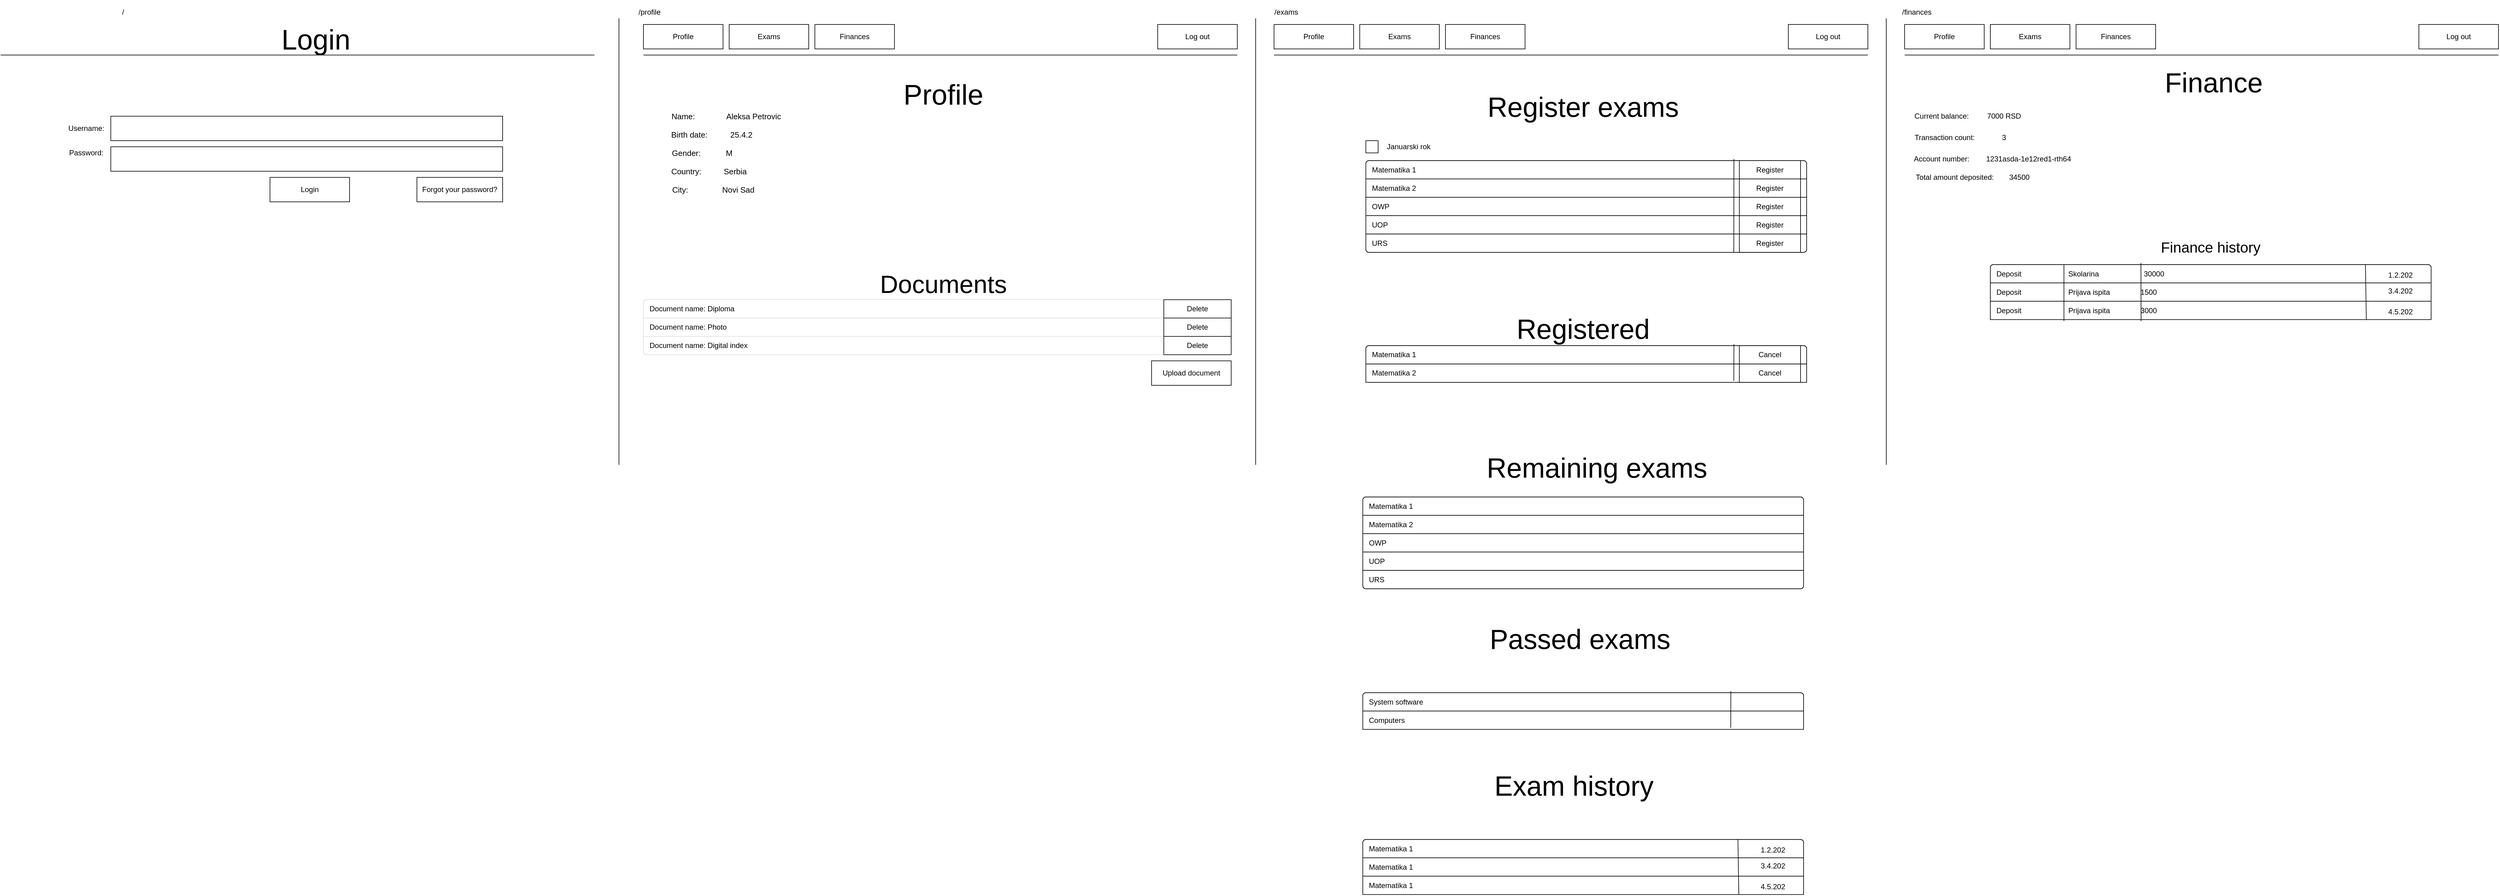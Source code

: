 <mxfile version="14.5.10" type="google"><diagram id="aL92KvSwCfQG6GopZ0s0" name="Page-1"><mxGraphModel dx="1390" dy="1880" grid="1" gridSize="10" guides="1" tooltips="1" connect="1" arrows="1" fold="1" page="1" pageScale="1" pageWidth="850" pageHeight="1100" math="0" shadow="0"><root><mxCell id="0"/><mxCell id="1" parent="0"/><mxCell id="1wbubW9WMwobpPyEyEM_-7" value="" style="endArrow=none;html=1;" parent="1" edge="1"><mxGeometry width="50" height="50" relative="1" as="geometry"><mxPoint x="70" y="80" as="sourcePoint"/><mxPoint x="1040" y="80" as="targetPoint"/></mxGeometry></mxCell><mxCell id="1wbubW9WMwobpPyEyEM_-9" value="" style="rounded=0;whiteSpace=wrap;html=1;" parent="1" vertex="1"><mxGeometry x="250" y="180" width="640" height="40" as="geometry"/></mxCell><mxCell id="1wbubW9WMwobpPyEyEM_-10" value="Username:" style="text;html=1;strokeColor=none;fillColor=none;align=center;verticalAlign=middle;whiteSpace=wrap;rounded=0;" parent="1" vertex="1"><mxGeometry x="190" y="190" width="40" height="20" as="geometry"/></mxCell><mxCell id="1wbubW9WMwobpPyEyEM_-11" value="" style="rounded=0;whiteSpace=wrap;html=1;" parent="1" vertex="1"><mxGeometry x="250" y="230" width="640" height="40" as="geometry"/></mxCell><mxCell id="1wbubW9WMwobpPyEyEM_-12" value="Password: " style="text;html=1;strokeColor=none;fillColor=none;align=center;verticalAlign=middle;whiteSpace=wrap;rounded=0;" parent="1" vertex="1"><mxGeometry x="190" y="230" width="40" height="20" as="geometry"/></mxCell><mxCell id="1wbubW9WMwobpPyEyEM_-13" value="Profile" style="rounded=0;whiteSpace=wrap;html=1;" parent="1" vertex="1"><mxGeometry x="1120" y="30" width="130" height="40" as="geometry"/></mxCell><mxCell id="1wbubW9WMwobpPyEyEM_-16" value="&lt;div&gt;Log out&lt;/div&gt;" style="rounded=0;whiteSpace=wrap;html=1;" parent="1" vertex="1"><mxGeometry x="1960" y="30" width="130" height="40" as="geometry"/></mxCell><mxCell id="1wbubW9WMwobpPyEyEM_-17" value="Finances" style="rounded=0;whiteSpace=wrap;html=1;" parent="1" vertex="1"><mxGeometry x="1400" y="30" width="130" height="40" as="geometry"/></mxCell><mxCell id="1wbubW9WMwobpPyEyEM_-18" value="Exams" style="rounded=0;whiteSpace=wrap;html=1;" parent="1" vertex="1"><mxGeometry x="1260" y="30" width="130" height="40" as="geometry"/></mxCell><mxCell id="1wbubW9WMwobpPyEyEM_-20" value="" style="endArrow=none;html=1;" parent="1" edge="1"><mxGeometry width="50" height="50" relative="1" as="geometry"><mxPoint x="1080" y="750" as="sourcePoint"/><mxPoint x="1080" y="20" as="targetPoint"/></mxGeometry></mxCell><mxCell id="1wbubW9WMwobpPyEyEM_-21" value="&lt;font style=&quot;font-size: 46px&quot;&gt;Login&lt;/font&gt;" style="text;html=1;strokeColor=none;fillColor=none;align=center;verticalAlign=middle;whiteSpace=wrap;rounded=0;" parent="1" vertex="1"><mxGeometry x="425" y="-10" width="320" height="130" as="geometry"/></mxCell><mxCell id="1wbubW9WMwobpPyEyEM_-22" value="&lt;div&gt;Login&lt;/div&gt;" style="rounded=0;whiteSpace=wrap;html=1;" parent="1" vertex="1"><mxGeometry x="510" y="280" width="130" height="40" as="geometry"/></mxCell><mxCell id="1wbubW9WMwobpPyEyEM_-23" value="/" style="text;html=1;strokeColor=none;fillColor=none;align=center;verticalAlign=middle;whiteSpace=wrap;rounded=0;" parent="1" vertex="1"><mxGeometry x="250" width="40" height="20" as="geometry"/></mxCell><mxCell id="1wbubW9WMwobpPyEyEM_-24" value="/profile" style="text;html=1;strokeColor=none;fillColor=none;align=center;verticalAlign=middle;whiteSpace=wrap;rounded=0;" parent="1" vertex="1"><mxGeometry x="1110" width="40" height="20" as="geometry"/></mxCell><mxCell id="1wbubW9WMwobpPyEyEM_-25" value="" style="endArrow=none;html=1;" parent="1" edge="1"><mxGeometry width="50" height="50" relative="1" as="geometry"><mxPoint x="1120" y="80" as="sourcePoint"/><mxPoint x="2090" y="80" as="targetPoint"/></mxGeometry></mxCell><mxCell id="1wbubW9WMwobpPyEyEM_-26" value="&lt;font style=&quot;font-size: 46px&quot;&gt;Profile&lt;/font&gt;" style="text;html=1;strokeColor=none;fillColor=none;align=center;verticalAlign=middle;whiteSpace=wrap;rounded=0;" parent="1" vertex="1"><mxGeometry x="1450" y="80" width="320" height="130" as="geometry"/></mxCell><mxCell id="1wbubW9WMwobpPyEyEM_-27" value="Country:" style="text;html=1;strokeColor=none;fillColor=none;align=center;verticalAlign=middle;whiteSpace=wrap;rounded=0;strokeWidth=1;fontSize=13;" parent="1" vertex="1"><mxGeometry x="1170" y="260" width="40" height="20" as="geometry"/></mxCell><mxCell id="1wbubW9WMwobpPyEyEM_-28" value="&lt;div style=&quot;font-size: 13px;&quot;&gt;City:&lt;/div&gt;" style="text;html=1;strokeColor=none;fillColor=none;align=center;verticalAlign=middle;whiteSpace=wrap;rounded=0;strokeWidth=1;fontSize=13;" parent="1" vertex="1"><mxGeometry x="1160" y="290" width="40" height="20" as="geometry"/></mxCell><mxCell id="1wbubW9WMwobpPyEyEM_-29" value="Name:" style="text;html=1;strokeColor=none;fillColor=none;align=center;verticalAlign=middle;whiteSpace=wrap;rounded=0;strokeWidth=1;fontSize=13;" parent="1" vertex="1"><mxGeometry x="1165" y="170" width="40" height="20" as="geometry"/></mxCell><mxCell id="1wbubW9WMwobpPyEyEM_-30" value="Birth date:" style="text;html=1;strokeColor=none;fillColor=none;align=center;verticalAlign=middle;whiteSpace=wrap;rounded=0;strokeWidth=1;fontSize=13;" parent="1" vertex="1"><mxGeometry x="1160" y="200" width="70" height="20" as="geometry"/></mxCell><mxCell id="1wbubW9WMwobpPyEyEM_-31" value="Gender:" style="text;html=1;strokeColor=none;fillColor=none;align=center;verticalAlign=middle;whiteSpace=wrap;rounded=0;strokeWidth=1;fontSize=13;" parent="1" vertex="1"><mxGeometry x="1170" y="230" width="40" height="20" as="geometry"/></mxCell><mxCell id="1wbubW9WMwobpPyEyEM_-33" value="Aleksa Petrovic" style="text;html=1;strokeColor=none;fillColor=none;align=center;verticalAlign=middle;whiteSpace=wrap;rounded=0;strokeWidth=1;fontSize=13;" parent="1" vertex="1"><mxGeometry x="1250" y="170" width="100" height="20" as="geometry"/></mxCell><mxCell id="1wbubW9WMwobpPyEyEM_-34" value="25.4.2" style="text;html=1;strokeColor=none;fillColor=none;align=center;verticalAlign=middle;whiteSpace=wrap;rounded=0;strokeWidth=1;fontSize=13;" parent="1" vertex="1"><mxGeometry x="1260" y="200" width="40" height="20" as="geometry"/></mxCell><mxCell id="1wbubW9WMwobpPyEyEM_-35" value="M" style="text;html=1;strokeColor=none;fillColor=none;align=center;verticalAlign=middle;whiteSpace=wrap;rounded=0;strokeWidth=1;fontSize=13;" parent="1" vertex="1"><mxGeometry x="1240" y="230" width="40" height="20" as="geometry"/></mxCell><mxCell id="1wbubW9WMwobpPyEyEM_-36" value="Novi Sad" style="text;html=1;strokeColor=none;fillColor=none;align=center;verticalAlign=middle;whiteSpace=wrap;rounded=0;strokeWidth=1;fontSize=13;" parent="1" vertex="1"><mxGeometry x="1245" y="290" width="60" height="20" as="geometry"/></mxCell><mxCell id="1wbubW9WMwobpPyEyEM_-37" value="Serbia" style="text;html=1;strokeColor=none;fillColor=none;align=center;verticalAlign=middle;whiteSpace=wrap;rounded=0;strokeWidth=1;fontSize=13;" parent="1" vertex="1"><mxGeometry x="1250" y="260" width="40" height="20" as="geometry"/></mxCell><mxCell id="1wbubW9WMwobpPyEyEM_-38" value="Profile" style="rounded=0;whiteSpace=wrap;html=1;" parent="1" vertex="1"><mxGeometry x="2150" y="30" width="130" height="40" as="geometry"/></mxCell><mxCell id="1wbubW9WMwobpPyEyEM_-41" value="&lt;div&gt;Log out&lt;/div&gt;" style="rounded=0;whiteSpace=wrap;html=1;" parent="1" vertex="1"><mxGeometry x="2990" y="30" width="130" height="40" as="geometry"/></mxCell><mxCell id="1wbubW9WMwobpPyEyEM_-42" value="Finances" style="rounded=0;whiteSpace=wrap;html=1;" parent="1" vertex="1"><mxGeometry x="2430" y="30" width="130" height="40" as="geometry"/></mxCell><mxCell id="1wbubW9WMwobpPyEyEM_-43" value="Exams" style="rounded=0;whiteSpace=wrap;html=1;" parent="1" vertex="1"><mxGeometry x="2290" y="30" width="130" height="40" as="geometry"/></mxCell><mxCell id="1wbubW9WMwobpPyEyEM_-45" value="/exams" style="text;html=1;strokeColor=none;fillColor=none;align=center;verticalAlign=middle;whiteSpace=wrap;rounded=0;" parent="1" vertex="1"><mxGeometry x="2150" width="40" height="20" as="geometry"/></mxCell><mxCell id="1wbubW9WMwobpPyEyEM_-46" value="" style="endArrow=none;html=1;" parent="1" edge="1"><mxGeometry width="50" height="50" relative="1" as="geometry"><mxPoint x="2150" y="80" as="sourcePoint"/><mxPoint x="3120" y="80" as="targetPoint"/></mxGeometry></mxCell><mxCell id="1wbubW9WMwobpPyEyEM_-47" value="" style="endArrow=none;html=1;" parent="1" edge="1"><mxGeometry width="50" height="50" relative="1" as="geometry"><mxPoint x="2120" y="750" as="sourcePoint"/><mxPoint x="2120" y="20" as="targetPoint"/></mxGeometry></mxCell><mxCell id="1wbubW9WMwobpPyEyEM_-48" value="Register exams" style="text;html=1;strokeColor=none;fillColor=none;align=center;verticalAlign=middle;whiteSpace=wrap;rounded=0;fontSize=45;" parent="1" vertex="1"><mxGeometry x="2485" y="100" width="340" height="130" as="geometry"/></mxCell><mxCell id="1wbubW9WMwobpPyEyEM_-49" value="" style="shadow=0;dashed=0;shape=mxgraph.bootstrap.rrect;rSize=5;fontColor=#000000;labelBorderColor=#000000;fontStyle=1;labelBackgroundColor=#ffffff;" parent="1" vertex="1"><mxGeometry x="2300" y="252.58" width="720" height="150" as="geometry"/></mxCell><mxCell id="1wbubW9WMwobpPyEyEM_-50" value="Matematika 1" style="strokeColor=inherit;fillColor=inherit;gradientColor=inherit;fontColor=inherit;html=1;shadow=0;dashed=0;shape=mxgraph.bootstrap.topButton;rSize=5;perimeter=none;whiteSpace=wrap;resizeWidth=1;align=left;spacing=10;" parent="1wbubW9WMwobpPyEyEM_-49" vertex="1"><mxGeometry width="720" height="30" relative="1" as="geometry"/></mxCell><mxCell id="1wbubW9WMwobpPyEyEM_-51" value="Matematika 2" style="strokeColor=inherit;fillColor=inherit;gradientColor=inherit;fontColor=inherit;html=1;shadow=0;dashed=0;perimeter=none;whiteSpace=wrap;resizeWidth=1;align=left;spacing=10;" parent="1wbubW9WMwobpPyEyEM_-49" vertex="1"><mxGeometry width="720" height="30" relative="1" as="geometry"><mxPoint y="30" as="offset"/></mxGeometry></mxCell><mxCell id="1wbubW9WMwobpPyEyEM_-52" value="OWP" style="strokeColor=inherit;fillColor=inherit;gradientColor=inherit;fontColor=inherit;html=1;shadow=0;dashed=0;perimeter=none;whiteSpace=wrap;resizeWidth=1;align=left;spacing=10;" parent="1wbubW9WMwobpPyEyEM_-49" vertex="1"><mxGeometry width="720" height="30" relative="1" as="geometry"><mxPoint y="60" as="offset"/></mxGeometry></mxCell><mxCell id="1wbubW9WMwobpPyEyEM_-53" value="UOP" style="strokeColor=inherit;fillColor=inherit;gradientColor=inherit;fontColor=inherit;html=1;shadow=0;dashed=0;perimeter=none;whiteSpace=wrap;resizeWidth=1;align=left;spacing=10;" parent="1wbubW9WMwobpPyEyEM_-49" vertex="1"><mxGeometry width="720" height="30" relative="1" as="geometry"><mxPoint y="90" as="offset"/></mxGeometry></mxCell><mxCell id="1wbubW9WMwobpPyEyEM_-54" value="URS" style="strokeColor=inherit;fillColor=inherit;gradientColor=inherit;fontColor=inherit;html=1;shadow=0;dashed=0;shape=mxgraph.bootstrap.bottomButton;rSize=5;perimeter=none;whiteSpace=wrap;resizeWidth=1;resizeHeight=0;align=left;spacing=10;" parent="1wbubW9WMwobpPyEyEM_-49" vertex="1"><mxGeometry y="1" width="720" height="30" relative="1" as="geometry"><mxPoint y="-30" as="offset"/></mxGeometry></mxCell><mxCell id="1wbubW9WMwobpPyEyEM_-56" value="Register" style="rounded=0;whiteSpace=wrap;html=1;" parent="1wbubW9WMwobpPyEyEM_-49" vertex="1"><mxGeometry x="610" width="100" height="30" as="geometry"/></mxCell><mxCell id="1wbubW9WMwobpPyEyEM_-60" value="Register" style="rounded=0;whiteSpace=wrap;html=1;" parent="1wbubW9WMwobpPyEyEM_-49" vertex="1"><mxGeometry x="610" y="120" width="100" height="30" as="geometry"/></mxCell><mxCell id="1wbubW9WMwobpPyEyEM_-59" value="Register" style="rounded=0;whiteSpace=wrap;html=1;" parent="1wbubW9WMwobpPyEyEM_-49" vertex="1"><mxGeometry x="610" y="90" width="100" height="30" as="geometry"/></mxCell><mxCell id="1wbubW9WMwobpPyEyEM_-58" value="Register" style="rounded=0;whiteSpace=wrap;html=1;" parent="1wbubW9WMwobpPyEyEM_-49" vertex="1"><mxGeometry x="610" y="60" width="100" height="30" as="geometry"/></mxCell><mxCell id="1wbubW9WMwobpPyEyEM_-57" value="Register" style="rounded=0;whiteSpace=wrap;html=1;" parent="1wbubW9WMwobpPyEyEM_-49" vertex="1"><mxGeometry x="610" y="30" width="100" height="30" as="geometry"/></mxCell><mxCell id="1wbubW9WMwobpPyEyEM_-55" value="" style="endArrow=none;html=1;fontSize=45;entryX=0.835;entryY=-0.086;entryDx=0;entryDy=0;entryPerimeter=0;" parent="1" target="1wbubW9WMwobpPyEyEM_-50" edge="1"><mxGeometry width="50" height="50" relative="1" as="geometry"><mxPoint x="2901" y="402.58" as="sourcePoint"/><mxPoint x="2900" y="262.58" as="targetPoint"/></mxGeometry></mxCell><mxCell id="1wbubW9WMwobpPyEyEM_-61" value="" style="shadow=0;dashed=0;shape=mxgraph.bootstrap.rrect;rSize=5;fontColor=#000000;labelBorderColor=#000000;fontStyle=1;labelBackgroundColor=#ffffff;" parent="1" vertex="1"><mxGeometry x="2300" y="555.16" width="720" height="60.0" as="geometry"/></mxCell><mxCell id="1wbubW9WMwobpPyEyEM_-62" value="Matematika 1" style="strokeColor=inherit;fillColor=inherit;gradientColor=inherit;fontColor=inherit;html=1;shadow=0;dashed=0;shape=mxgraph.bootstrap.topButton;rSize=5;perimeter=none;whiteSpace=wrap;resizeWidth=1;align=left;spacing=10;" parent="1wbubW9WMwobpPyEyEM_-61" vertex="1"><mxGeometry width="720" height="30" relative="1" as="geometry"/></mxCell><mxCell id="1wbubW9WMwobpPyEyEM_-63" value="Matematika 2" style="strokeColor=inherit;fillColor=inherit;gradientColor=inherit;fontColor=inherit;html=1;shadow=0;dashed=0;perimeter=none;whiteSpace=wrap;resizeWidth=1;align=left;spacing=10;" parent="1wbubW9WMwobpPyEyEM_-61" vertex="1"><mxGeometry width="720" height="30" relative="1" as="geometry"><mxPoint y="30" as="offset"/></mxGeometry></mxCell><mxCell id="1wbubW9WMwobpPyEyEM_-96" value="&lt;div&gt;Cancel&lt;/div&gt;" style="rounded=0;whiteSpace=wrap;html=1;" parent="1wbubW9WMwobpPyEyEM_-61" vertex="1"><mxGeometry x="610" width="100" height="30" as="geometry"/></mxCell><mxCell id="1wbubW9WMwobpPyEyEM_-97" value="&lt;div&gt;Cancel&lt;/div&gt;" style="rounded=0;whiteSpace=wrap;html=1;" parent="1wbubW9WMwobpPyEyEM_-61" vertex="1"><mxGeometry x="610" y="30.0" width="100" height="30" as="geometry"/></mxCell><mxCell id="1wbubW9WMwobpPyEyEM_-72" value="" style="endArrow=none;html=1;fontSize=45;entryX=0.835;entryY=-0.086;entryDx=0;entryDy=0;entryPerimeter=0;" parent="1" target="1wbubW9WMwobpPyEyEM_-62" edge="1"><mxGeometry width="50" height="50" relative="1" as="geometry"><mxPoint x="2901" y="612.58" as="sourcePoint"/><mxPoint x="2900" y="565.16" as="targetPoint"/></mxGeometry></mxCell><mxCell id="1wbubW9WMwobpPyEyEM_-73" value="Registered" style="text;html=1;strokeColor=none;fillColor=none;align=center;verticalAlign=middle;whiteSpace=wrap;rounded=0;fontSize=45;" parent="1" vertex="1"><mxGeometry x="2485" y="462.58" width="340" height="130" as="geometry"/></mxCell><mxCell id="1wbubW9WMwobpPyEyEM_-107" value="Passed exams" style="text;html=1;strokeColor=none;fillColor=none;align=center;verticalAlign=middle;whiteSpace=wrap;rounded=0;fontSize=45;" parent="1" vertex="1"><mxGeometry x="2480" y="970" width="340" height="130" as="geometry"/></mxCell><mxCell id="1wbubW9WMwobpPyEyEM_-108" value="" style="shadow=0;dashed=0;shape=mxgraph.bootstrap.rrect;rSize=5;fontColor=#000000;labelBorderColor=#000000;fontStyle=1;labelBackgroundColor=#ffffff;" parent="1" vertex="1"><mxGeometry x="2295" y="1122.58" width="720" height="57.42" as="geometry"/></mxCell><mxCell id="1wbubW9WMwobpPyEyEM_-109" value="System software" style="strokeColor=inherit;fillColor=inherit;gradientColor=inherit;fontColor=inherit;html=1;shadow=0;dashed=0;shape=mxgraph.bootstrap.topButton;rSize=5;perimeter=none;whiteSpace=wrap;resizeWidth=1;align=left;spacing=10;" parent="1wbubW9WMwobpPyEyEM_-108" vertex="1"><mxGeometry width="720" height="30" relative="1" as="geometry"/></mxCell><mxCell id="1wbubW9WMwobpPyEyEM_-110" value="Computers" style="strokeColor=inherit;fillColor=inherit;gradientColor=inherit;fontColor=inherit;html=1;shadow=0;dashed=0;perimeter=none;whiteSpace=wrap;resizeWidth=1;align=left;spacing=10;" parent="1wbubW9WMwobpPyEyEM_-108" vertex="1"><mxGeometry width="720" height="30" relative="1" as="geometry"><mxPoint y="30" as="offset"/></mxGeometry></mxCell><mxCell id="1wbubW9WMwobpPyEyEM_-119" value="" style="endArrow=none;html=1;fontSize=45;entryX=0.835;entryY=-0.086;entryDx=0;entryDy=0;entryPerimeter=0;" parent="1" target="1wbubW9WMwobpPyEyEM_-109" edge="1"><mxGeometry width="50" height="50" relative="1" as="geometry"><mxPoint x="2896" y="1180" as="sourcePoint"/><mxPoint x="2895" y="1132.58" as="targetPoint"/></mxGeometry></mxCell><mxCell id="1wbubW9WMwobpPyEyEM_-127" value="" style="endArrow=none;html=1;" parent="1" edge="1"><mxGeometry width="50" height="50" relative="1" as="geometry"><mxPoint x="3150" y="750" as="sourcePoint"/><mxPoint x="3150" y="20" as="targetPoint"/></mxGeometry></mxCell><mxCell id="1wbubW9WMwobpPyEyEM_-176" value="Profile" style="rounded=0;whiteSpace=wrap;html=1;" parent="1" vertex="1"><mxGeometry x="3180" y="30" width="130" height="40" as="geometry"/></mxCell><mxCell id="1wbubW9WMwobpPyEyEM_-179" value="&lt;div&gt;Log out&lt;/div&gt;" style="rounded=0;whiteSpace=wrap;html=1;" parent="1" vertex="1"><mxGeometry x="4020" y="30" width="130" height="40" as="geometry"/></mxCell><mxCell id="1wbubW9WMwobpPyEyEM_-180" value="Finances" style="rounded=0;whiteSpace=wrap;html=1;" parent="1" vertex="1"><mxGeometry x="3460" y="30" width="130" height="40" as="geometry"/></mxCell><mxCell id="1wbubW9WMwobpPyEyEM_-181" value="Exams" style="rounded=0;whiteSpace=wrap;html=1;" parent="1" vertex="1"><mxGeometry x="3320" y="30" width="130" height="40" as="geometry"/></mxCell><mxCell id="1wbubW9WMwobpPyEyEM_-183" value="&lt;div&gt;/finances&lt;/div&gt;" style="text;html=1;strokeColor=none;fillColor=none;align=center;verticalAlign=middle;whiteSpace=wrap;rounded=0;" parent="1" vertex="1"><mxGeometry x="3180" width="40" height="20" as="geometry"/></mxCell><mxCell id="1wbubW9WMwobpPyEyEM_-184" value="" style="endArrow=none;html=1;" parent="1" edge="1"><mxGeometry width="50" height="50" relative="1" as="geometry"><mxPoint x="3180" y="80" as="sourcePoint"/><mxPoint x="4150" y="80" as="targetPoint"/></mxGeometry></mxCell><mxCell id="1wbubW9WMwobpPyEyEM_-185" value="Finance history" style="text;html=1;strokeColor=none;fillColor=none;align=center;verticalAlign=middle;whiteSpace=wrap;rounded=0;fontSize=24;" parent="1" vertex="1"><mxGeometry x="3510" y="330" width="340" height="130" as="geometry"/></mxCell><mxCell id="1wbubW9WMwobpPyEyEM_-187" value="" style="shadow=0;dashed=0;shape=mxgraph.bootstrap.rrect;rSize=5;fontColor=#000000;labelBorderColor=#000000;fontStyle=1;labelBackgroundColor=#ffffff;" parent="1" vertex="1"><mxGeometry x="3320" y="422.58" width="720" height="87.42" as="geometry"/></mxCell><mxCell id="1wbubW9WMwobpPyEyEM_-188" value="Deposit&amp;nbsp;&amp;nbsp;&amp;nbsp;&amp;nbsp;&amp;nbsp;&amp;nbsp;&amp;nbsp;&amp;nbsp;&amp;nbsp;&amp;nbsp;&amp;nbsp;&amp;nbsp;&amp;nbsp;&amp;nbsp;&amp;nbsp;&amp;nbsp;&amp;nbsp;&amp;nbsp;&amp;nbsp;&amp;nbsp;&amp;nbsp;&amp;nbsp; Skolarina&amp;nbsp;&amp;nbsp;&amp;nbsp;&amp;nbsp;&amp;nbsp;&amp;nbsp;&amp;nbsp;&amp;nbsp;&amp;nbsp;&amp;nbsp;&amp;nbsp;&amp;nbsp;&amp;nbsp;&amp;nbsp;&amp;nbsp;&amp;nbsp;&amp;nbsp;&amp;nbsp;&amp;nbsp;&amp;nbsp;&amp;nbsp; 30000" style="strokeColor=inherit;fillColor=inherit;gradientColor=inherit;fontColor=inherit;html=1;shadow=0;dashed=0;shape=mxgraph.bootstrap.topButton;rSize=5;perimeter=none;whiteSpace=wrap;resizeWidth=1;align=left;spacing=10;" parent="1wbubW9WMwobpPyEyEM_-187" vertex="1"><mxGeometry width="720" height="30" relative="1" as="geometry"/></mxCell><mxCell id="1wbubW9WMwobpPyEyEM_-189" value="&lt;div&gt;Deposit&amp;nbsp;&amp;nbsp;&amp;nbsp;&amp;nbsp;&amp;nbsp;&amp;nbsp;&amp;nbsp;&amp;nbsp;&amp;nbsp;&amp;nbsp;&amp;nbsp;&amp;nbsp;&amp;nbsp;&amp;nbsp;&amp;nbsp;&amp;nbsp;&amp;nbsp;&amp;nbsp;&amp;nbsp;&amp;nbsp;&amp;nbsp;&amp;nbsp; Prijava ispita&amp;nbsp;&amp;nbsp;&amp;nbsp;&amp;nbsp;&amp;nbsp;&amp;nbsp;&amp;nbsp;&amp;nbsp;&amp;nbsp;&amp;nbsp;&amp;nbsp;&amp;nbsp;&amp;nbsp;&amp;nbsp; 1500&lt;/div&gt;" style="strokeColor=inherit;fillColor=inherit;gradientColor=inherit;fontColor=inherit;html=1;shadow=0;dashed=0;perimeter=none;whiteSpace=wrap;resizeWidth=1;align=left;spacing=10;" parent="1wbubW9WMwobpPyEyEM_-187" vertex="1"><mxGeometry width="720" height="30" relative="1" as="geometry"><mxPoint y="30" as="offset"/></mxGeometry></mxCell><mxCell id="1wbubW9WMwobpPyEyEM_-190" value="Deposit&amp;nbsp;&amp;nbsp;&amp;nbsp;&amp;nbsp;&amp;nbsp;&amp;nbsp;&amp;nbsp;&amp;nbsp;&amp;nbsp;&amp;nbsp;&amp;nbsp;&amp;nbsp;&amp;nbsp;&amp;nbsp;&amp;nbsp;&amp;nbsp;&amp;nbsp;&amp;nbsp;&amp;nbsp;&amp;nbsp;&amp;nbsp;&amp;nbsp; Prijava ispita&amp;nbsp;&amp;nbsp;&amp;nbsp;&amp;nbsp;&amp;nbsp;&amp;nbsp;&amp;nbsp;&amp;nbsp;&amp;nbsp;&amp;nbsp;&amp;nbsp;&amp;nbsp;&amp;nbsp;&amp;nbsp; 3000" style="strokeColor=inherit;fillColor=inherit;gradientColor=inherit;fontColor=inherit;html=1;shadow=0;dashed=0;perimeter=none;whiteSpace=wrap;resizeWidth=1;align=left;spacing=10;" parent="1wbubW9WMwobpPyEyEM_-187" vertex="1"><mxGeometry width="720" height="30" relative="1" as="geometry"><mxPoint y="60" as="offset"/></mxGeometry></mxCell><mxCell id="1wbubW9WMwobpPyEyEM_-191" value="" style="endArrow=none;html=1;fontSize=45;entryX=0.851;entryY=-0.019;entryDx=0;entryDy=0;entryPerimeter=0;exitX=0.853;exitY=0.981;exitDx=0;exitDy=0;exitPerimeter=0;" parent="1wbubW9WMwobpPyEyEM_-187" source="1wbubW9WMwobpPyEyEM_-190" target="1wbubW9WMwobpPyEyEM_-188" edge="1"><mxGeometry width="50" height="50" relative="1" as="geometry"><mxPoint x="220" y="57.42" as="sourcePoint"/><mxPoint x="270" y="7.42" as="targetPoint"/></mxGeometry></mxCell><mxCell id="1wbubW9WMwobpPyEyEM_-192" value="1.2.202" style="text;html=1;strokeColor=none;fillColor=none;align=center;verticalAlign=middle;whiteSpace=wrap;rounded=0;labelBackgroundColor=#ffffff;fontSize=12;" parent="1wbubW9WMwobpPyEyEM_-187" vertex="1"><mxGeometry x="650" y="7.42" width="40" height="20" as="geometry"/></mxCell><mxCell id="1wbubW9WMwobpPyEyEM_-193" value="4.5.202" style="text;html=1;strokeColor=none;fillColor=none;align=center;verticalAlign=middle;whiteSpace=wrap;rounded=0;labelBackgroundColor=#ffffff;fontSize=12;" parent="1wbubW9WMwobpPyEyEM_-187" vertex="1"><mxGeometry x="650" y="67.42" width="40" height="20" as="geometry"/></mxCell><mxCell id="1wbubW9WMwobpPyEyEM_-194" value="3.4.202" style="text;html=1;strokeColor=none;fillColor=none;align=center;verticalAlign=middle;whiteSpace=wrap;rounded=0;labelBackgroundColor=#ffffff;fontSize=12;" parent="1wbubW9WMwobpPyEyEM_-187" vertex="1"><mxGeometry x="650" y="33.71" width="40" height="20" as="geometry"/></mxCell><mxCell id="1wbubW9WMwobpPyEyEM_-198" value="" style="endArrow=none;html=1;fontSize=30;exitX=0.167;exitY=1.079;exitDx=0;exitDy=0;exitPerimeter=0;entryX=0.167;entryY=0.02;entryDx=0;entryDy=0;entryPerimeter=0;" parent="1wbubW9WMwobpPyEyEM_-187" source="1wbubW9WMwobpPyEyEM_-190" target="1wbubW9WMwobpPyEyEM_-188" edge="1"><mxGeometry width="50" height="50" relative="1" as="geometry"><mxPoint x="375" y="-2.58" as="sourcePoint"/><mxPoint x="425" y="-52.58" as="targetPoint"/></mxGeometry></mxCell><mxCell id="1wbubW9WMwobpPyEyEM_-195" value="Current balance:" style="text;html=1;strokeColor=none;fillColor=none;align=center;verticalAlign=middle;whiteSpace=wrap;rounded=0;labelBackgroundColor=#ffffff;fontSize=12;" parent="1" vertex="1"><mxGeometry x="3187.5" y="170" width="105" height="20" as="geometry"/></mxCell><mxCell id="1wbubW9WMwobpPyEyEM_-196" value="Transaction count:" style="text;html=1;strokeColor=none;fillColor=none;align=center;verticalAlign=middle;whiteSpace=wrap;rounded=0;labelBackgroundColor=#ffffff;fontSize=12;" parent="1" vertex="1"><mxGeometry x="3187.5" y="205" width="115" height="20" as="geometry"/></mxCell><mxCell id="1wbubW9WMwobpPyEyEM_-197" value="Finance " style="text;html=1;strokeColor=none;fillColor=none;align=center;verticalAlign=middle;whiteSpace=wrap;rounded=0;fontSize=45;" parent="1" vertex="1"><mxGeometry x="3515" y="60" width="340" height="130" as="geometry"/></mxCell><mxCell id="1wbubW9WMwobpPyEyEM_-199" value="" style="endArrow=none;html=1;fontSize=30;exitX=0.342;exitY=1.081;exitDx=0;exitDy=0;exitPerimeter=0;" parent="1" source="1wbubW9WMwobpPyEyEM_-190" edge="1"><mxGeometry width="50" height="50" relative="1" as="geometry"><mxPoint x="3655" y="440" as="sourcePoint"/><mxPoint x="3566" y="420" as="targetPoint"/></mxGeometry></mxCell><mxCell id="1wbubW9WMwobpPyEyEM_-200" value="7000 RSD" style="text;html=1;strokeColor=none;fillColor=none;align=center;verticalAlign=middle;whiteSpace=wrap;rounded=0;labelBackgroundColor=#ffffff;fontSize=12;" parent="1" vertex="1"><mxGeometry x="3310" y="170" width="65" height="20" as="geometry"/></mxCell><mxCell id="1wbubW9WMwobpPyEyEM_-201" value="3" style="text;html=1;strokeColor=none;fillColor=none;align=center;verticalAlign=middle;whiteSpace=wrap;rounded=0;labelBackgroundColor=#ffffff;fontSize=12;" parent="1" vertex="1"><mxGeometry x="3310" y="205" width="65" height="20" as="geometry"/></mxCell><mxCell id="1wbubW9WMwobpPyEyEM_-202" value="Account number:" style="text;html=1;strokeColor=none;fillColor=none;align=center;verticalAlign=middle;whiteSpace=wrap;rounded=0;labelBackgroundColor=#ffffff;fontSize=12;" parent="1" vertex="1"><mxGeometry x="3182.5" y="240" width="115" height="20" as="geometry"/></mxCell><mxCell id="1wbubW9WMwobpPyEyEM_-203" value="1231asda-1e12red1-rth64" style="text;html=1;strokeColor=none;fillColor=none;align=center;verticalAlign=middle;whiteSpace=wrap;rounded=0;labelBackgroundColor=#ffffff;fontSize=12;" parent="1" vertex="1"><mxGeometry x="3305" y="240" width="155" height="20" as="geometry"/></mxCell><mxCell id="1wbubW9WMwobpPyEyEM_-204" value="Total amount deposited:" style="text;html=1;strokeColor=none;fillColor=none;align=center;verticalAlign=middle;whiteSpace=wrap;rounded=0;labelBackgroundColor=#ffffff;fontSize=12;" parent="1" vertex="1"><mxGeometry x="3187.5" y="270" width="147.5" height="20" as="geometry"/></mxCell><mxCell id="1wbubW9WMwobpPyEyEM_-205" value="34500" style="text;html=1;strokeColor=none;fillColor=none;align=center;verticalAlign=middle;whiteSpace=wrap;rounded=0;labelBackgroundColor=#ffffff;fontSize=12;" parent="1" vertex="1"><mxGeometry x="3335" y="270" width="65" height="20" as="geometry"/></mxCell><mxCell id="n7Aj2oo7w7EQbQm5JeT9-1" value="Remaining exams" style="text;html=1;strokeColor=none;fillColor=none;align=center;verticalAlign=middle;whiteSpace=wrap;rounded=0;fontSize=45;" parent="1" vertex="1"><mxGeometry x="2485" y="690" width="385" height="130" as="geometry"/></mxCell><mxCell id="n7Aj2oo7w7EQbQm5JeT9-2" value="" style="shadow=0;dashed=0;shape=mxgraph.bootstrap.rrect;rSize=5;fontColor=#000000;labelBorderColor=#000000;fontStyle=1;labelBackgroundColor=#ffffff;" parent="1" vertex="1"><mxGeometry x="2295" y="802.58" width="720" height="150" as="geometry"/></mxCell><mxCell id="n7Aj2oo7w7EQbQm5JeT9-3" value="Matematika 1" style="strokeColor=inherit;fillColor=inherit;gradientColor=inherit;fontColor=inherit;html=1;shadow=0;dashed=0;shape=mxgraph.bootstrap.topButton;rSize=5;perimeter=none;whiteSpace=wrap;resizeWidth=1;align=left;spacing=10;" parent="n7Aj2oo7w7EQbQm5JeT9-2" vertex="1"><mxGeometry width="720" height="30" relative="1" as="geometry"/></mxCell><mxCell id="n7Aj2oo7w7EQbQm5JeT9-4" value="Matematika 2" style="strokeColor=inherit;fillColor=inherit;gradientColor=inherit;fontColor=inherit;html=1;shadow=0;dashed=0;perimeter=none;whiteSpace=wrap;resizeWidth=1;align=left;spacing=10;" parent="n7Aj2oo7w7EQbQm5JeT9-2" vertex="1"><mxGeometry width="720" height="30" relative="1" as="geometry"><mxPoint y="30" as="offset"/></mxGeometry></mxCell><mxCell id="n7Aj2oo7w7EQbQm5JeT9-5" value="OWP" style="strokeColor=inherit;fillColor=inherit;gradientColor=inherit;fontColor=inherit;html=1;shadow=0;dashed=0;perimeter=none;whiteSpace=wrap;resizeWidth=1;align=left;spacing=10;" parent="n7Aj2oo7w7EQbQm5JeT9-2" vertex="1"><mxGeometry width="720" height="30" relative="1" as="geometry"><mxPoint y="60" as="offset"/></mxGeometry></mxCell><mxCell id="n7Aj2oo7w7EQbQm5JeT9-6" value="UOP" style="strokeColor=inherit;fillColor=inherit;gradientColor=inherit;fontColor=inherit;html=1;shadow=0;dashed=0;perimeter=none;whiteSpace=wrap;resizeWidth=1;align=left;spacing=10;" parent="n7Aj2oo7w7EQbQm5JeT9-2" vertex="1"><mxGeometry width="720" height="30" relative="1" as="geometry"><mxPoint y="90" as="offset"/></mxGeometry></mxCell><mxCell id="n7Aj2oo7w7EQbQm5JeT9-7" value="URS" style="strokeColor=inherit;fillColor=inherit;gradientColor=inherit;fontColor=inherit;html=1;shadow=0;dashed=0;shape=mxgraph.bootstrap.bottomButton;rSize=5;perimeter=none;whiteSpace=wrap;resizeWidth=1;resizeHeight=0;align=left;spacing=10;" parent="n7Aj2oo7w7EQbQm5JeT9-2" vertex="1"><mxGeometry y="1" width="720" height="30" relative="1" as="geometry"><mxPoint y="-30" as="offset"/></mxGeometry></mxCell><mxCell id="n7Aj2oo7w7EQbQm5JeT9-8" value="Exam history" style="text;html=1;strokeColor=none;fillColor=none;align=center;verticalAlign=middle;whiteSpace=wrap;rounded=0;fontSize=45;" parent="1" vertex="1"><mxGeometry x="2470" y="1210" width="340" height="130" as="geometry"/></mxCell><mxCell id="n7Aj2oo7w7EQbQm5JeT9-9" value="" style="shadow=0;dashed=0;shape=mxgraph.bootstrap.rrect;rSize=5;fontColor=#000000;labelBorderColor=#000000;fontStyle=1;labelBackgroundColor=#ffffff;" parent="1" vertex="1"><mxGeometry x="2295" y="1362.58" width="720" height="87.42" as="geometry"/></mxCell><mxCell id="n7Aj2oo7w7EQbQm5JeT9-10" value="Matematika 1" style="strokeColor=inherit;fillColor=inherit;gradientColor=inherit;fontColor=inherit;html=1;shadow=0;dashed=0;shape=mxgraph.bootstrap.topButton;rSize=5;perimeter=none;whiteSpace=wrap;resizeWidth=1;align=left;spacing=10;" parent="n7Aj2oo7w7EQbQm5JeT9-9" vertex="1"><mxGeometry width="720" height="30" relative="1" as="geometry"/></mxCell><mxCell id="n7Aj2oo7w7EQbQm5JeT9-11" value="Matematika 1" style="strokeColor=inherit;fillColor=inherit;gradientColor=inherit;fontColor=inherit;html=1;shadow=0;dashed=0;perimeter=none;whiteSpace=wrap;resizeWidth=1;align=left;spacing=10;" parent="n7Aj2oo7w7EQbQm5JeT9-9" vertex="1"><mxGeometry width="720" height="30" relative="1" as="geometry"><mxPoint y="30" as="offset"/></mxGeometry></mxCell><mxCell id="n7Aj2oo7w7EQbQm5JeT9-12" value="Matematika 1" style="strokeColor=inherit;fillColor=inherit;gradientColor=inherit;fontColor=inherit;html=1;shadow=0;dashed=0;perimeter=none;whiteSpace=wrap;resizeWidth=1;align=left;spacing=10;" parent="n7Aj2oo7w7EQbQm5JeT9-9" vertex="1"><mxGeometry width="720" height="30" relative="1" as="geometry"><mxPoint y="60" as="offset"/></mxGeometry></mxCell><mxCell id="n7Aj2oo7w7EQbQm5JeT9-13" value="" style="endArrow=none;html=1;fontSize=45;entryX=0.851;entryY=-0.019;entryDx=0;entryDy=0;entryPerimeter=0;exitX=0.853;exitY=0.981;exitDx=0;exitDy=0;exitPerimeter=0;" parent="n7Aj2oo7w7EQbQm5JeT9-9" source="n7Aj2oo7w7EQbQm5JeT9-12" target="n7Aj2oo7w7EQbQm5JeT9-10" edge="1"><mxGeometry width="50" height="50" relative="1" as="geometry"><mxPoint x="220" y="57.42" as="sourcePoint"/><mxPoint x="270" y="7.42" as="targetPoint"/></mxGeometry></mxCell><mxCell id="n7Aj2oo7w7EQbQm5JeT9-14" value="1.2.202" style="text;html=1;strokeColor=none;fillColor=none;align=center;verticalAlign=middle;whiteSpace=wrap;rounded=0;labelBackgroundColor=#ffffff;fontSize=12;" parent="n7Aj2oo7w7EQbQm5JeT9-9" vertex="1"><mxGeometry x="650" y="7.42" width="40" height="20" as="geometry"/></mxCell><mxCell id="n7Aj2oo7w7EQbQm5JeT9-15" value="4.5.202" style="text;html=1;strokeColor=none;fillColor=none;align=center;verticalAlign=middle;whiteSpace=wrap;rounded=0;labelBackgroundColor=#ffffff;fontSize=12;" parent="n7Aj2oo7w7EQbQm5JeT9-9" vertex="1"><mxGeometry x="650" y="67.42" width="40" height="20" as="geometry"/></mxCell><mxCell id="n7Aj2oo7w7EQbQm5JeT9-16" value="3.4.202" style="text;html=1;strokeColor=none;fillColor=none;align=center;verticalAlign=middle;whiteSpace=wrap;rounded=0;labelBackgroundColor=#ffffff;fontSize=12;" parent="n7Aj2oo7w7EQbQm5JeT9-9" vertex="1"><mxGeometry x="650" y="33.71" width="40" height="20" as="geometry"/></mxCell><mxCell id="n7Aj2oo7w7EQbQm5JeT9-18" value="Forgot your password?" style="rounded=0;whiteSpace=wrap;html=1;" parent="1" vertex="1"><mxGeometry x="750" y="280" width="140" height="40" as="geometry"/></mxCell><mxCell id="n7Aj2oo7w7EQbQm5JeT9-21" value="" style="rounded=0;whiteSpace=wrap;html=1;" parent="1" vertex="1"><mxGeometry x="2300" y="220" width="20" height="20" as="geometry"/></mxCell><mxCell id="n7Aj2oo7w7EQbQm5JeT9-22" value="Januarski rok" style="text;html=1;strokeColor=none;fillColor=none;align=center;verticalAlign=middle;whiteSpace=wrap;rounded=0;" parent="1" vertex="1"><mxGeometry x="2320" y="220" width="100" height="20" as="geometry"/></mxCell><mxCell id="n7Aj2oo7w7EQbQm5JeT9-23" value="" style="html=1;shadow=0;dashed=0;shape=mxgraph.bootstrap.rrect;rSize=5;strokeColor=#DFDFDF;html=1;whiteSpace=wrap;fillColor=#FFFFFF;fontColor=#000000;" parent="1" vertex="1"><mxGeometry x="1120" y="480" width="960" height="90" as="geometry"/></mxCell><mxCell id="n7Aj2oo7w7EQbQm5JeT9-24" value="Document name: Diploma" style="strokeColor=inherit;fillColor=inherit;gradientColor=inherit;fontColor=inherit;html=1;shadow=0;dashed=0;shape=mxgraph.bootstrap.topButton;rSize=5;perimeter=none;whiteSpace=wrap;resizeWidth=1;align=left;spacing=10;" parent="n7Aj2oo7w7EQbQm5JeT9-23" vertex="1"><mxGeometry width="960" height="30" relative="1" as="geometry"/></mxCell><mxCell id="n7Aj2oo7w7EQbQm5JeT9-25" value="Document name: Photo" style="strokeColor=inherit;fillColor=inherit;gradientColor=inherit;fontColor=inherit;html=1;shadow=0;dashed=0;perimeter=none;whiteSpace=wrap;resizeWidth=1;align=left;spacing=10;" parent="n7Aj2oo7w7EQbQm5JeT9-23" vertex="1"><mxGeometry width="960" height="30" relative="1" as="geometry"><mxPoint y="30" as="offset"/></mxGeometry></mxCell><mxCell id="n7Aj2oo7w7EQbQm5JeT9-26" value="Document name: Digital index" style="strokeColor=inherit;fillColor=inherit;gradientColor=inherit;fontColor=inherit;html=1;shadow=0;dashed=0;shape=mxgraph.bootstrap.bottomButton;rSize=5;perimeter=none;whiteSpace=wrap;resizeWidth=1;resizeHeight=0;align=left;spacing=10;" parent="n7Aj2oo7w7EQbQm5JeT9-23" vertex="1"><mxGeometry y="1" width="960" height="30" relative="1" as="geometry"><mxPoint y="-30" as="offset"/></mxGeometry></mxCell><mxCell id="n7Aj2oo7w7EQbQm5JeT9-27" value="Delete" style="rounded=0;whiteSpace=wrap;html=1;" parent="n7Aj2oo7w7EQbQm5JeT9-23" vertex="1"><mxGeometry x="850" width="110" height="30" as="geometry"/></mxCell><mxCell id="n7Aj2oo7w7EQbQm5JeT9-28" value="Delete" style="rounded=0;whiteSpace=wrap;html=1;" parent="n7Aj2oo7w7EQbQm5JeT9-23" vertex="1"><mxGeometry x="850" y="30" width="110" height="30" as="geometry"/></mxCell><mxCell id="n7Aj2oo7w7EQbQm5JeT9-29" value="Delete" style="rounded=0;whiteSpace=wrap;html=1;" parent="n7Aj2oo7w7EQbQm5JeT9-23" vertex="1"><mxGeometry x="850" y="60" width="110" height="30" as="geometry"/></mxCell><mxCell id="n7Aj2oo7w7EQbQm5JeT9-30" value="Upload document" style="rounded=0;whiteSpace=wrap;html=1;" parent="1" vertex="1"><mxGeometry x="1950" y="580" width="130" height="40" as="geometry"/></mxCell><mxCell id="n7Aj2oo7w7EQbQm5JeT9-31" value="Documents" style="text;html=1;strokeColor=none;fillColor=none;align=center;verticalAlign=middle;whiteSpace=wrap;rounded=0;fontSize=41;" parent="1" vertex="1"><mxGeometry x="1450" y="390" width="320" height="130" as="geometry"/></mxCell></root></mxGraphModel></diagram></mxfile>